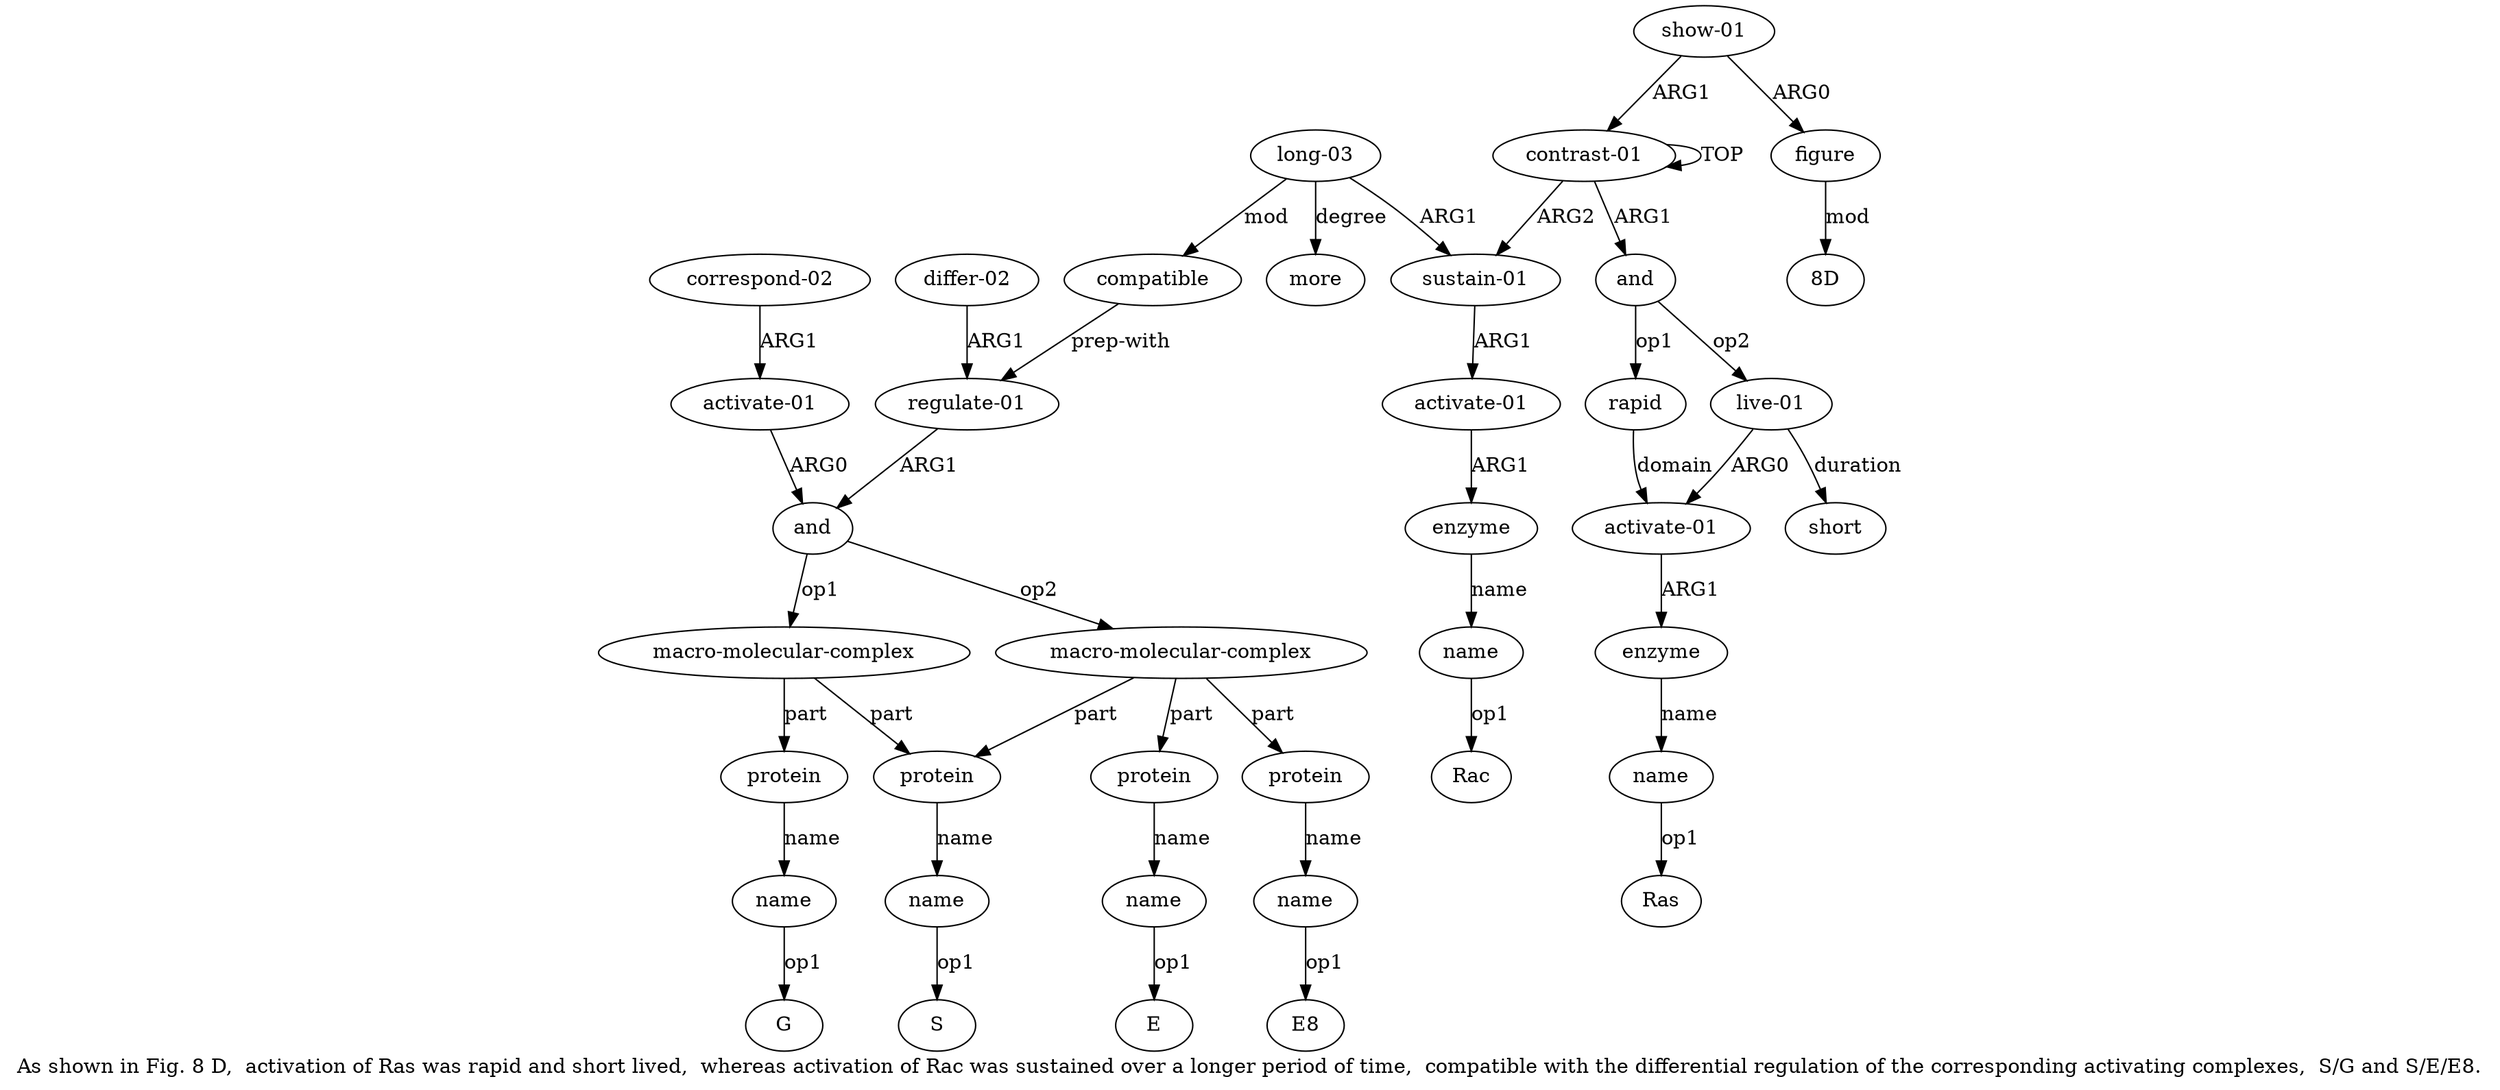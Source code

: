 digraph  {
	graph [label="As shown in Fig. 8 D,  activation of Ras was rapid and short lived,  whereas activation of Rac was sustained over a longer period \
of time,  compatible with the differential regulation of the corresponding activating complexes,  S/G and S/E/E8."];
	node [label="\N"];
	a20	 [color=black,
		gold_ind=20,
		gold_label=protein,
		label=protein,
		test_ind=20,
		test_label=protein];
	a21	 [color=black,
		gold_ind=21,
		gold_label=name,
		label=name,
		test_ind=21,
		test_label=name];
	a20 -> a21 [key=0,
	color=black,
	gold_label=name,
	label=name,
	test_label=name];
"a21 G" [color=black,
	gold_ind=-1,
	gold_label=G,
	label=G,
	test_ind=-1,
	test_label=G];
a21 -> "a21 G" [key=0,
color=black,
gold_label=op1,
label=op1,
test_label=op1];
a22 [color=black,
gold_ind=22,
gold_label="macro-molecular-complex",
label="macro-molecular-complex",
test_ind=22,
test_label="macro-molecular-complex"];
a23 [color=black,
gold_ind=23,
gold_label=protein,
label=protein,
test_ind=23,
test_label=protein];
a22 -> a23 [key=0,
color=black,
gold_label=part,
label=part,
test_label=part];
a25 [color=black,
gold_ind=25,
gold_label=protein,
label=protein,
test_ind=25,
test_label=protein];
a22 -> a25 [key=0,
color=black,
gold_label=part,
label=part,
test_label=part];
a18 [color=black,
gold_ind=18,
gold_label=protein,
label=protein,
test_ind=18,
test_label=protein];
a22 -> a18 [key=0,
color=black,
gold_label=part,
label=part,
test_label=part];
a24 [color=black,
gold_ind=24,
gold_label=name,
label=name,
test_ind=24,
test_label=name];
a23 -> a24 [key=0,
color=black,
gold_label=name,
label=name,
test_label=name];
"a24 E" [color=black,
gold_ind=-1,
gold_label=E,
label=E,
test_ind=-1,
test_label=E];
a24 -> "a24 E" [key=0,
color=black,
gold_label=op1,
label=op1,
test_label=op1];
a26 [color=black,
gold_ind=26,
gold_label=name,
label=name,
test_ind=26,
test_label=name];
a25 -> a26 [key=0,
color=black,
gold_label=name,
label=name,
test_label=name];
"a26 E8" [color=black,
gold_ind=-1,
gold_label=E8,
label=E8,
test_ind=-1,
test_label=E8];
a26 -> "a26 E8" [key=0,
color=black,
gold_label=op1,
label=op1,
test_label=op1];
a27 [color=black,
gold_ind=27,
gold_label="activate-01",
label="activate-01",
test_ind=27,
test_label="activate-01"];
a16 [color=black,
gold_ind=16,
gold_label=and,
label=and,
test_ind=16,
test_label=and];
a27 -> a16 [key=0,
color=black,
gold_label=ARG0,
label=ARG0,
test_label=ARG0];
a28 [color=black,
gold_ind=28,
gold_label="correspond-02",
label="correspond-02",
test_ind=28,
test_label="correspond-02"];
a28 -> a27 [key=0,
color=black,
gold_label=ARG1,
label=ARG1,
test_label=ARG1];
a29 [color=black,
gold_ind=29,
gold_label="differ-02",
label="differ-02",
test_ind=29,
test_label="differ-02"];
a15 [color=black,
gold_ind=15,
gold_label="regulate-01",
label="regulate-01",
test_ind=15,
test_label="regulate-01"];
a29 -> a15 [key=0,
color=black,
gold_label=ARG1,
label=ARG1,
test_label=ARG1];
a31 [color=black,
gold_ind=31,
gold_label=figure,
label=figure,
test_ind=31,
test_label=figure];
"a31 8D" [color=black,
gold_ind=-1,
gold_label="8D",
label="8D",
test_ind=-1,
test_label="8D"];
a31 -> "a31 8D" [key=0,
color=black,
gold_label=mod,
label=mod,
test_label=mod];
a30 [color=black,
gold_ind=30,
gold_label="show-01",
label="show-01",
test_ind=30,
test_label="show-01"];
a30 -> a31 [key=0,
color=black,
gold_label=ARG0,
label=ARG0,
test_label=ARG0];
a0 [color=black,
gold_ind=0,
gold_label="contrast-01",
label="contrast-01",
test_ind=0,
test_label="contrast-01"];
a30 -> a0 [key=0,
color=black,
gold_label=ARG1,
label=ARG1,
test_label=ARG1];
"a19 S" [color=black,
gold_ind=-1,
gold_label=S,
label=S,
test_ind=-1,
test_label=S];
a15 -> a16 [key=0,
color=black,
gold_label=ARG1,
label=ARG1,
test_label=ARG1];
a14 [color=black,
gold_ind=14,
gold_label=compatible,
label=compatible,
test_ind=14,
test_label=compatible];
a14 -> a15 [key=0,
color=black,
gold_label="prep-with",
label="prep-with",
test_label="prep-with"];
a17 [color=black,
gold_ind=17,
gold_label="macro-molecular-complex",
label="macro-molecular-complex",
test_ind=17,
test_label="macro-molecular-complex"];
a17 -> a20 [key=0,
color=black,
gold_label=part,
label=part,
test_label=part];
a17 -> a18 [key=0,
color=black,
gold_label=part,
label=part,
test_label=part];
a16 -> a22 [key=0,
color=black,
gold_label=op2,
label=op2,
test_label=op2];
a16 -> a17 [key=0,
color=black,
gold_label=op1,
label=op1,
test_label=op1];
a11 [color=black,
gold_ind=11,
gold_label=name,
label=name,
test_ind=11,
test_label=name];
"a11 Rac" [color=black,
gold_ind=-1,
gold_label=Rac,
label=Rac,
test_ind=-1,
test_label=Rac];
a11 -> "a11 Rac" [key=0,
color=black,
gold_label=op1,
label=op1,
test_label=op1];
a10 [color=black,
gold_ind=10,
gold_label=enzyme,
label=enzyme,
test_ind=10,
test_label=enzyme];
a10 -> a11 [key=0,
color=black,
gold_label=name,
label=name,
test_label=name];
a13 [color=black,
gold_ind=13,
gold_label=more,
label=more,
test_ind=13,
test_label=more];
a12 [color=black,
gold_ind=12,
gold_label="long-03",
label="long-03",
test_ind=12,
test_label="long-03"];
a12 -> a14 [key=0,
color=black,
gold_label=mod,
label=mod,
test_label=mod];
a12 -> a13 [key=0,
color=black,
gold_label=degree,
label=degree,
test_label=degree];
a8 [color=black,
gold_ind=8,
gold_label="sustain-01",
label="sustain-01",
test_ind=8,
test_label="sustain-01"];
a12 -> a8 [key=0,
color=black,
gold_label=ARG1,
label=ARG1,
test_label=ARG1];
a19 [color=black,
gold_ind=19,
gold_label=name,
label=name,
test_ind=19,
test_label=name];
a19 -> "a19 S" [key=0,
color=black,
gold_label=op1,
label=op1,
test_label=op1];
a18 -> a19 [key=0,
color=black,
gold_label=name,
label=name,
test_label=name];
a1 [color=black,
gold_ind=1,
gold_label=and,
label=and,
test_ind=1,
test_label=and];
a2 [color=black,
gold_ind=2,
gold_label=rapid,
label=rapid,
test_ind=2,
test_label=rapid];
a1 -> a2 [key=0,
color=black,
gold_label=op1,
label=op1,
test_label=op1];
a6 [color=black,
gold_ind=6,
gold_label="live-01",
label="live-01",
test_ind=6,
test_label="live-01"];
a1 -> a6 [key=0,
color=black,
gold_label=op2,
label=op2,
test_label=op2];
a0 -> a1 [key=0,
color=black,
gold_label=ARG1,
label=ARG1,
test_label=ARG1];
a0 -> a0 [key=0,
color=black,
gold_label=TOP,
label=TOP,
test_label=TOP];
a0 -> a8 [key=0,
color=black,
gold_label=ARG2,
label=ARG2,
test_label=ARG2];
a3 [color=black,
gold_ind=3,
gold_label="activate-01",
label="activate-01",
test_ind=3,
test_label="activate-01"];
a4 [color=black,
gold_ind=4,
gold_label=enzyme,
label=enzyme,
test_ind=4,
test_label=enzyme];
a3 -> a4 [key=0,
color=black,
gold_label=ARG1,
label=ARG1,
test_label=ARG1];
a2 -> a3 [key=0,
color=black,
gold_label=domain,
label=domain,
test_label=domain];
a5 [color=black,
gold_ind=5,
gold_label=name,
label=name,
test_ind=5,
test_label=name];
"a5 Ras" [color=black,
gold_ind=-1,
gold_label=Ras,
label=Ras,
test_ind=-1,
test_label=Ras];
a5 -> "a5 Ras" [key=0,
color=black,
gold_label=op1,
label=op1,
test_label=op1];
a4 -> a5 [key=0,
color=black,
gold_label=name,
label=name,
test_label=name];
a7 [color=black,
gold_ind=7,
gold_label=short,
label=short,
test_ind=7,
test_label=short];
a6 -> a3 [key=0,
color=black,
gold_label=ARG0,
label=ARG0,
test_label=ARG0];
a6 -> a7 [key=0,
color=black,
gold_label=duration,
label=duration,
test_label=duration];
a9 [color=black,
gold_ind=9,
gold_label="activate-01",
label="activate-01",
test_ind=9,
test_label="activate-01"];
a9 -> a10 [key=0,
color=black,
gold_label=ARG1,
label=ARG1,
test_label=ARG1];
a8 -> a9 [key=0,
color=black,
gold_label=ARG1,
label=ARG1,
test_label=ARG1];
}
